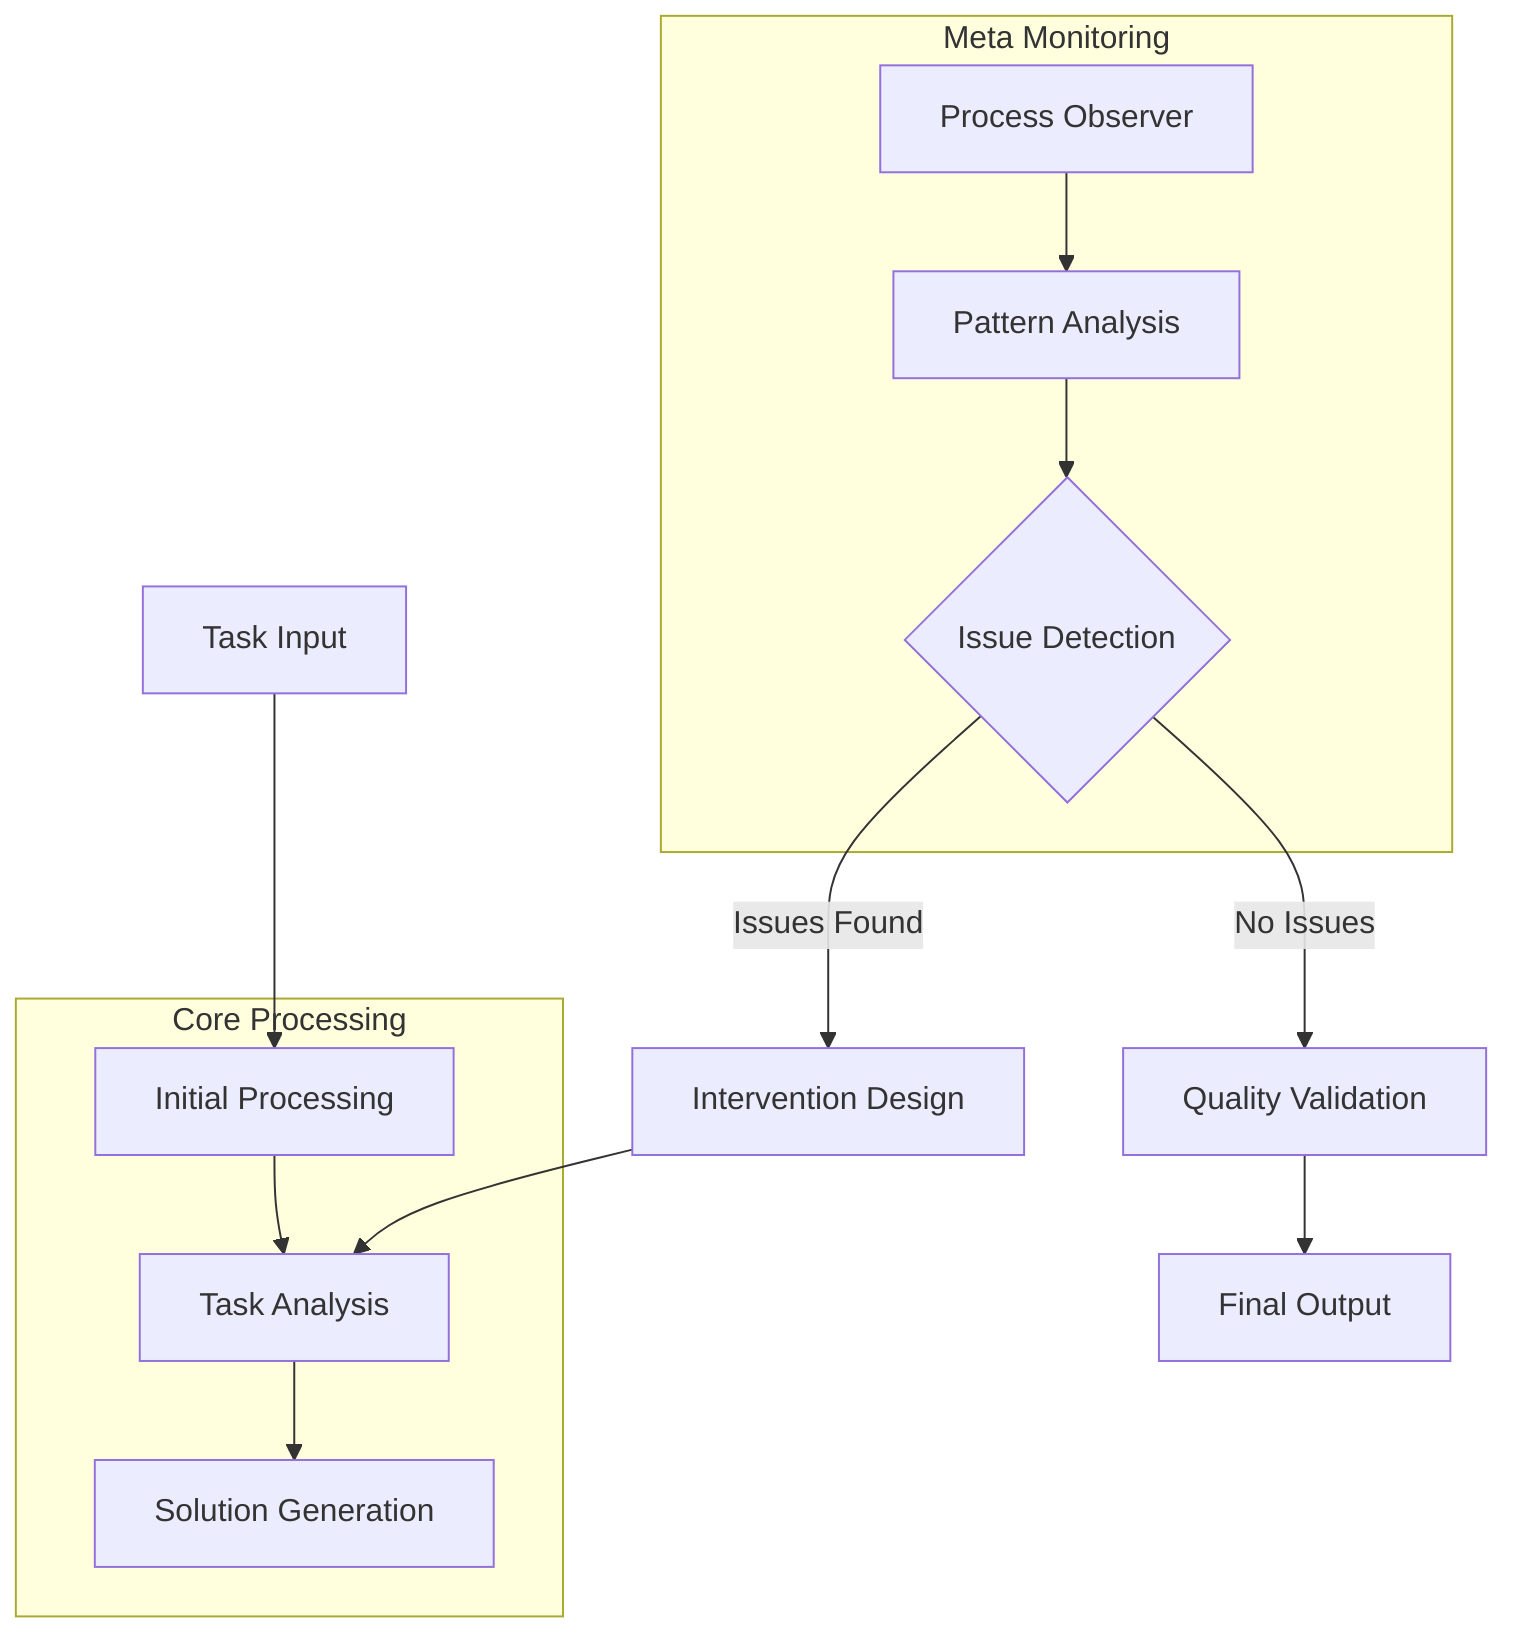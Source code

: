 flowchart TD
    A[Task Input] --> B[Initial Processing]
    
    subgraph Core Processing
        B --> C[Task Analysis]
        C --> D[Solution Generation]
    end
    
    subgraph Meta Monitoring
        E[Process Observer]
        E --> F[Pattern Analysis]
        F --> G{Issue Detection}
    end
    
    G -->|Issues Found| H[Intervention Design]
    H --> C
    
    G -->|No Issues| I[Quality Validation]
    I --> J[Final Output]